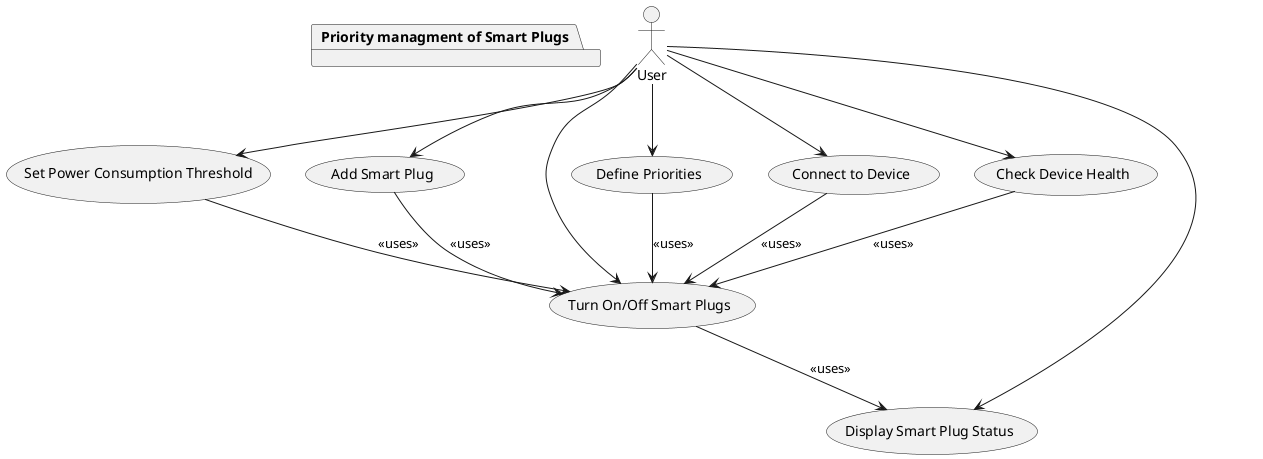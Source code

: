 @startuml
actor User

usecase "Define Priorities" as UC1
usecase "Set Power Consumption Threshold" as UC2
usecase "Add Smart Plug" as UC3
usecase "Turn On/Off Smart Plugs" as UC4
usecase "Display Smart Plug Status" as UC5
usecase "Connect to Device" as UC6
usecase "Check Device Health" as UC7

User --> UC1
User --> UC2
User --> UC3
User --> UC4
User --> UC5
User --> UC6
User --> UC7

package "Priority managment of Smart Plugs" {
    UC1 -down-> UC4 : <<uses>>
    UC2 -down-> UC4 : <<uses>>
    UC3 -down-> UC4 : <<uses>>
    UC6 -down-> UC4 : <<uses>>
    UC7 -down-> UC4 : <<uses>>
    UC4 -down-> UC5 : <<uses>>
}
@enduml
